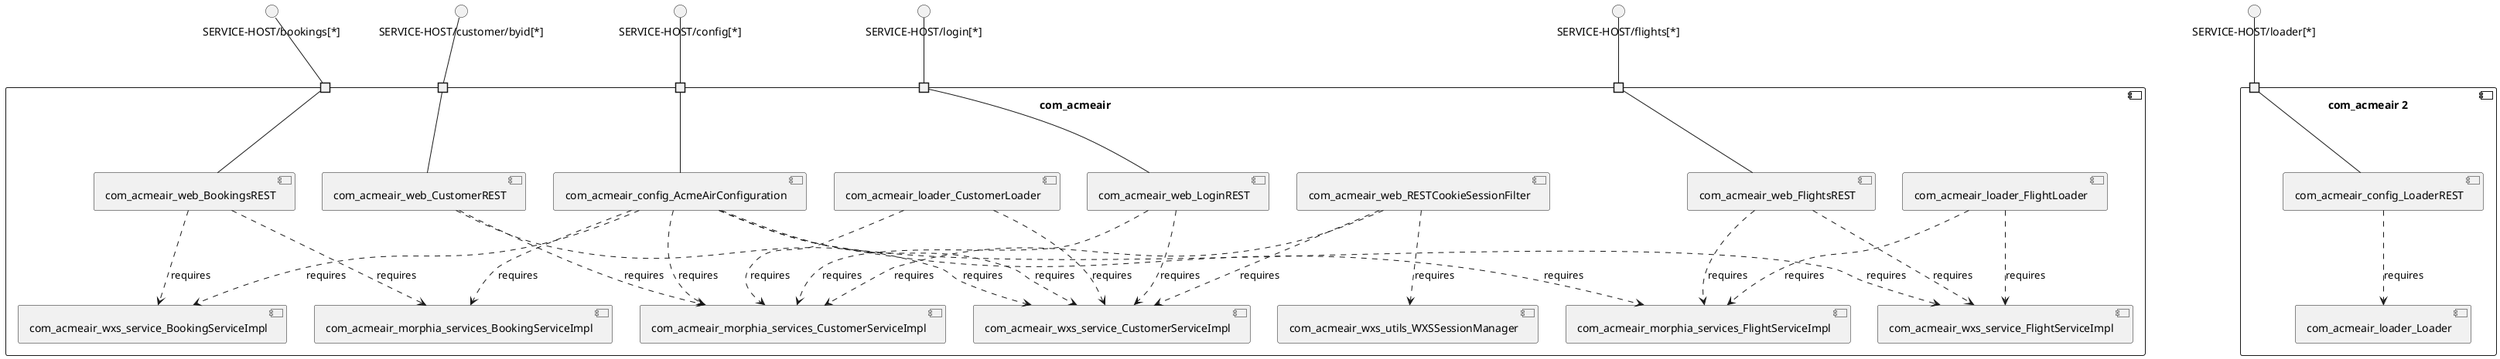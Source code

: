@startuml
skinparam fixCircleLabelOverlapping true
skinparam componentStyle uml2
component "com_acmeair\n\n\n\n\n\n" {
[com_acmeair_loader_CustomerLoader]
[com_acmeair_wxs_service_BookingServiceImpl]
[com_acmeair_web_LoginREST]
[com_acmeair_morphia_services_FlightServiceImpl]
[com_acmeair_web_RESTCookieSessionFilter]
[com_acmeair_morphia_services_BookingServiceImpl]
[com_acmeair_web_BookingsREST]
[com_acmeair_loader_FlightLoader]
[com_acmeair_wxs_service_CustomerServiceImpl]
[com_acmeair_morphia_services_CustomerServiceImpl]
[com_acmeair_wxs_service_FlightServiceImpl]
[com_acmeair_wxs_utils_WXSSessionManager]
[com_acmeair_config_AcmeAirConfiguration]
[com_acmeair_web_FlightsREST]
[com_acmeair_web_CustomerREST]
portin " " as com_acmeair_requires_SERVICE_HOST_login_
portin " " as com_acmeair_requires_SERVICE_HOST_bookings_
portin " " as com_acmeair_requires_SERVICE_HOST_customer_byid_
portin " " as com_acmeair_requires_SERVICE_HOST_config_
portin " " as com_acmeair_requires_SERVICE_HOST_flights_
[com_acmeair_loader_FlightLoader]..>[com_acmeair_morphia_services_FlightServiceImpl] : requires
[com_acmeair_loader_CustomerLoader]..>[com_acmeair_morphia_services_CustomerServiceImpl] : requires
[com_acmeair_web_LoginREST]..>[com_acmeair_morphia_services_CustomerServiceImpl] : requires
[com_acmeair_config_AcmeAirConfiguration]..>[com_acmeair_wxs_service_BookingServiceImpl] : requires
[com_acmeair_web_LoginREST]..>[com_acmeair_wxs_service_CustomerServiceImpl] : requires
[com_acmeair_web_BookingsREST]..>[com_acmeair_morphia_services_BookingServiceImpl] : requires
[com_acmeair_web_CustomerREST]..>[com_acmeair_morphia_services_CustomerServiceImpl] : requires
[com_acmeair_web_FlightsREST]..>[com_acmeair_morphia_services_FlightServiceImpl] : requires
[com_acmeair_config_AcmeAirConfiguration]..>[com_acmeair_morphia_services_CustomerServiceImpl] : requires
[com_acmeair_web_RESTCookieSessionFilter]..>[com_acmeair_wxs_service_CustomerServiceImpl] : requires
[com_acmeair_loader_FlightLoader]..>[com_acmeair_wxs_service_FlightServiceImpl] : requires
[com_acmeair_config_AcmeAirConfiguration]..>[com_acmeair_morphia_services_FlightServiceImpl] : requires
[com_acmeair_web_BookingsREST]..>[com_acmeair_wxs_service_BookingServiceImpl] : requires
[com_acmeair_config_AcmeAirConfiguration]..>[com_acmeair_wxs_service_CustomerServiceImpl] : requires
[com_acmeair_web_FlightsREST]..>[com_acmeair_wxs_service_FlightServiceImpl] : requires
[com_acmeair_config_AcmeAirConfiguration]..>[com_acmeair_morphia_services_BookingServiceImpl] : requires
[com_acmeair_web_CustomerREST]..>[com_acmeair_wxs_service_CustomerServiceImpl] : requires
[com_acmeair_config_AcmeAirConfiguration]..>[com_acmeair_wxs_service_FlightServiceImpl] : requires
[com_acmeair_web_RESTCookieSessionFilter]..>[com_acmeair_morphia_services_CustomerServiceImpl] : requires
[com_acmeair_web_RESTCookieSessionFilter]..>[com_acmeair_wxs_utils_WXSSessionManager] : requires
[com_acmeair_loader_CustomerLoader]..>[com_acmeair_wxs_service_CustomerServiceImpl] : requires
"com_acmeair_requires_SERVICE_HOST_bookings_"--[com_acmeair_web_BookingsREST]
"com_acmeair_requires_SERVICE_HOST_config_"--[com_acmeair_config_AcmeAirConfiguration]
"com_acmeair_requires_SERVICE_HOST_flights_"--[com_acmeair_web_FlightsREST]
"com_acmeair_requires_SERVICE_HOST_login_"--[com_acmeair_web_LoginREST]
"com_acmeair_requires_SERVICE_HOST_customer_byid_"--[com_acmeair_web_CustomerREST]
}
interface "SERVICE-HOST/bookings[*]" as interface.SERVICE_HOST_bookings_
interface.SERVICE_HOST_bookings_--"com_acmeair_requires_SERVICE_HOST_bookings_"
interface "SERVICE-HOST/config[*]" as interface.SERVICE_HOST_config_
interface.SERVICE_HOST_config_--"com_acmeair_requires_SERVICE_HOST_config_"
interface "SERVICE-HOST/customer/byid[*]" as interface.SERVICE_HOST_customer_byid_
interface.SERVICE_HOST_customer_byid_--"com_acmeair_requires_SERVICE_HOST_customer_byid_"
interface "SERVICE-HOST/flights[*]" as interface.SERVICE_HOST_flights_
interface.SERVICE_HOST_flights_--"com_acmeair_requires_SERVICE_HOST_flights_"
interface "SERVICE-HOST/login[*]" as interface.SERVICE_HOST_login_
interface.SERVICE_HOST_login_--"com_acmeair_requires_SERVICE_HOST_login_"
component "com_acmeair 2\n\n\n\n\n\n" {
[com_acmeair_loader_Loader]
[com_acmeair_config_LoaderREST]
portin " " as com_acmeair_2_requires_SERVICE_HOST_loader_
[com_acmeair_config_LoaderREST]..>[com_acmeair_loader_Loader] : requires
"com_acmeair_2_requires_SERVICE_HOST_loader_"--[com_acmeair_config_LoaderREST]
}
interface "SERVICE-HOST/loader[*]" as interface.SERVICE_HOST_loader_
interface.SERVICE_HOST_loader_--"com_acmeair_2_requires_SERVICE_HOST_loader_"

@enduml

